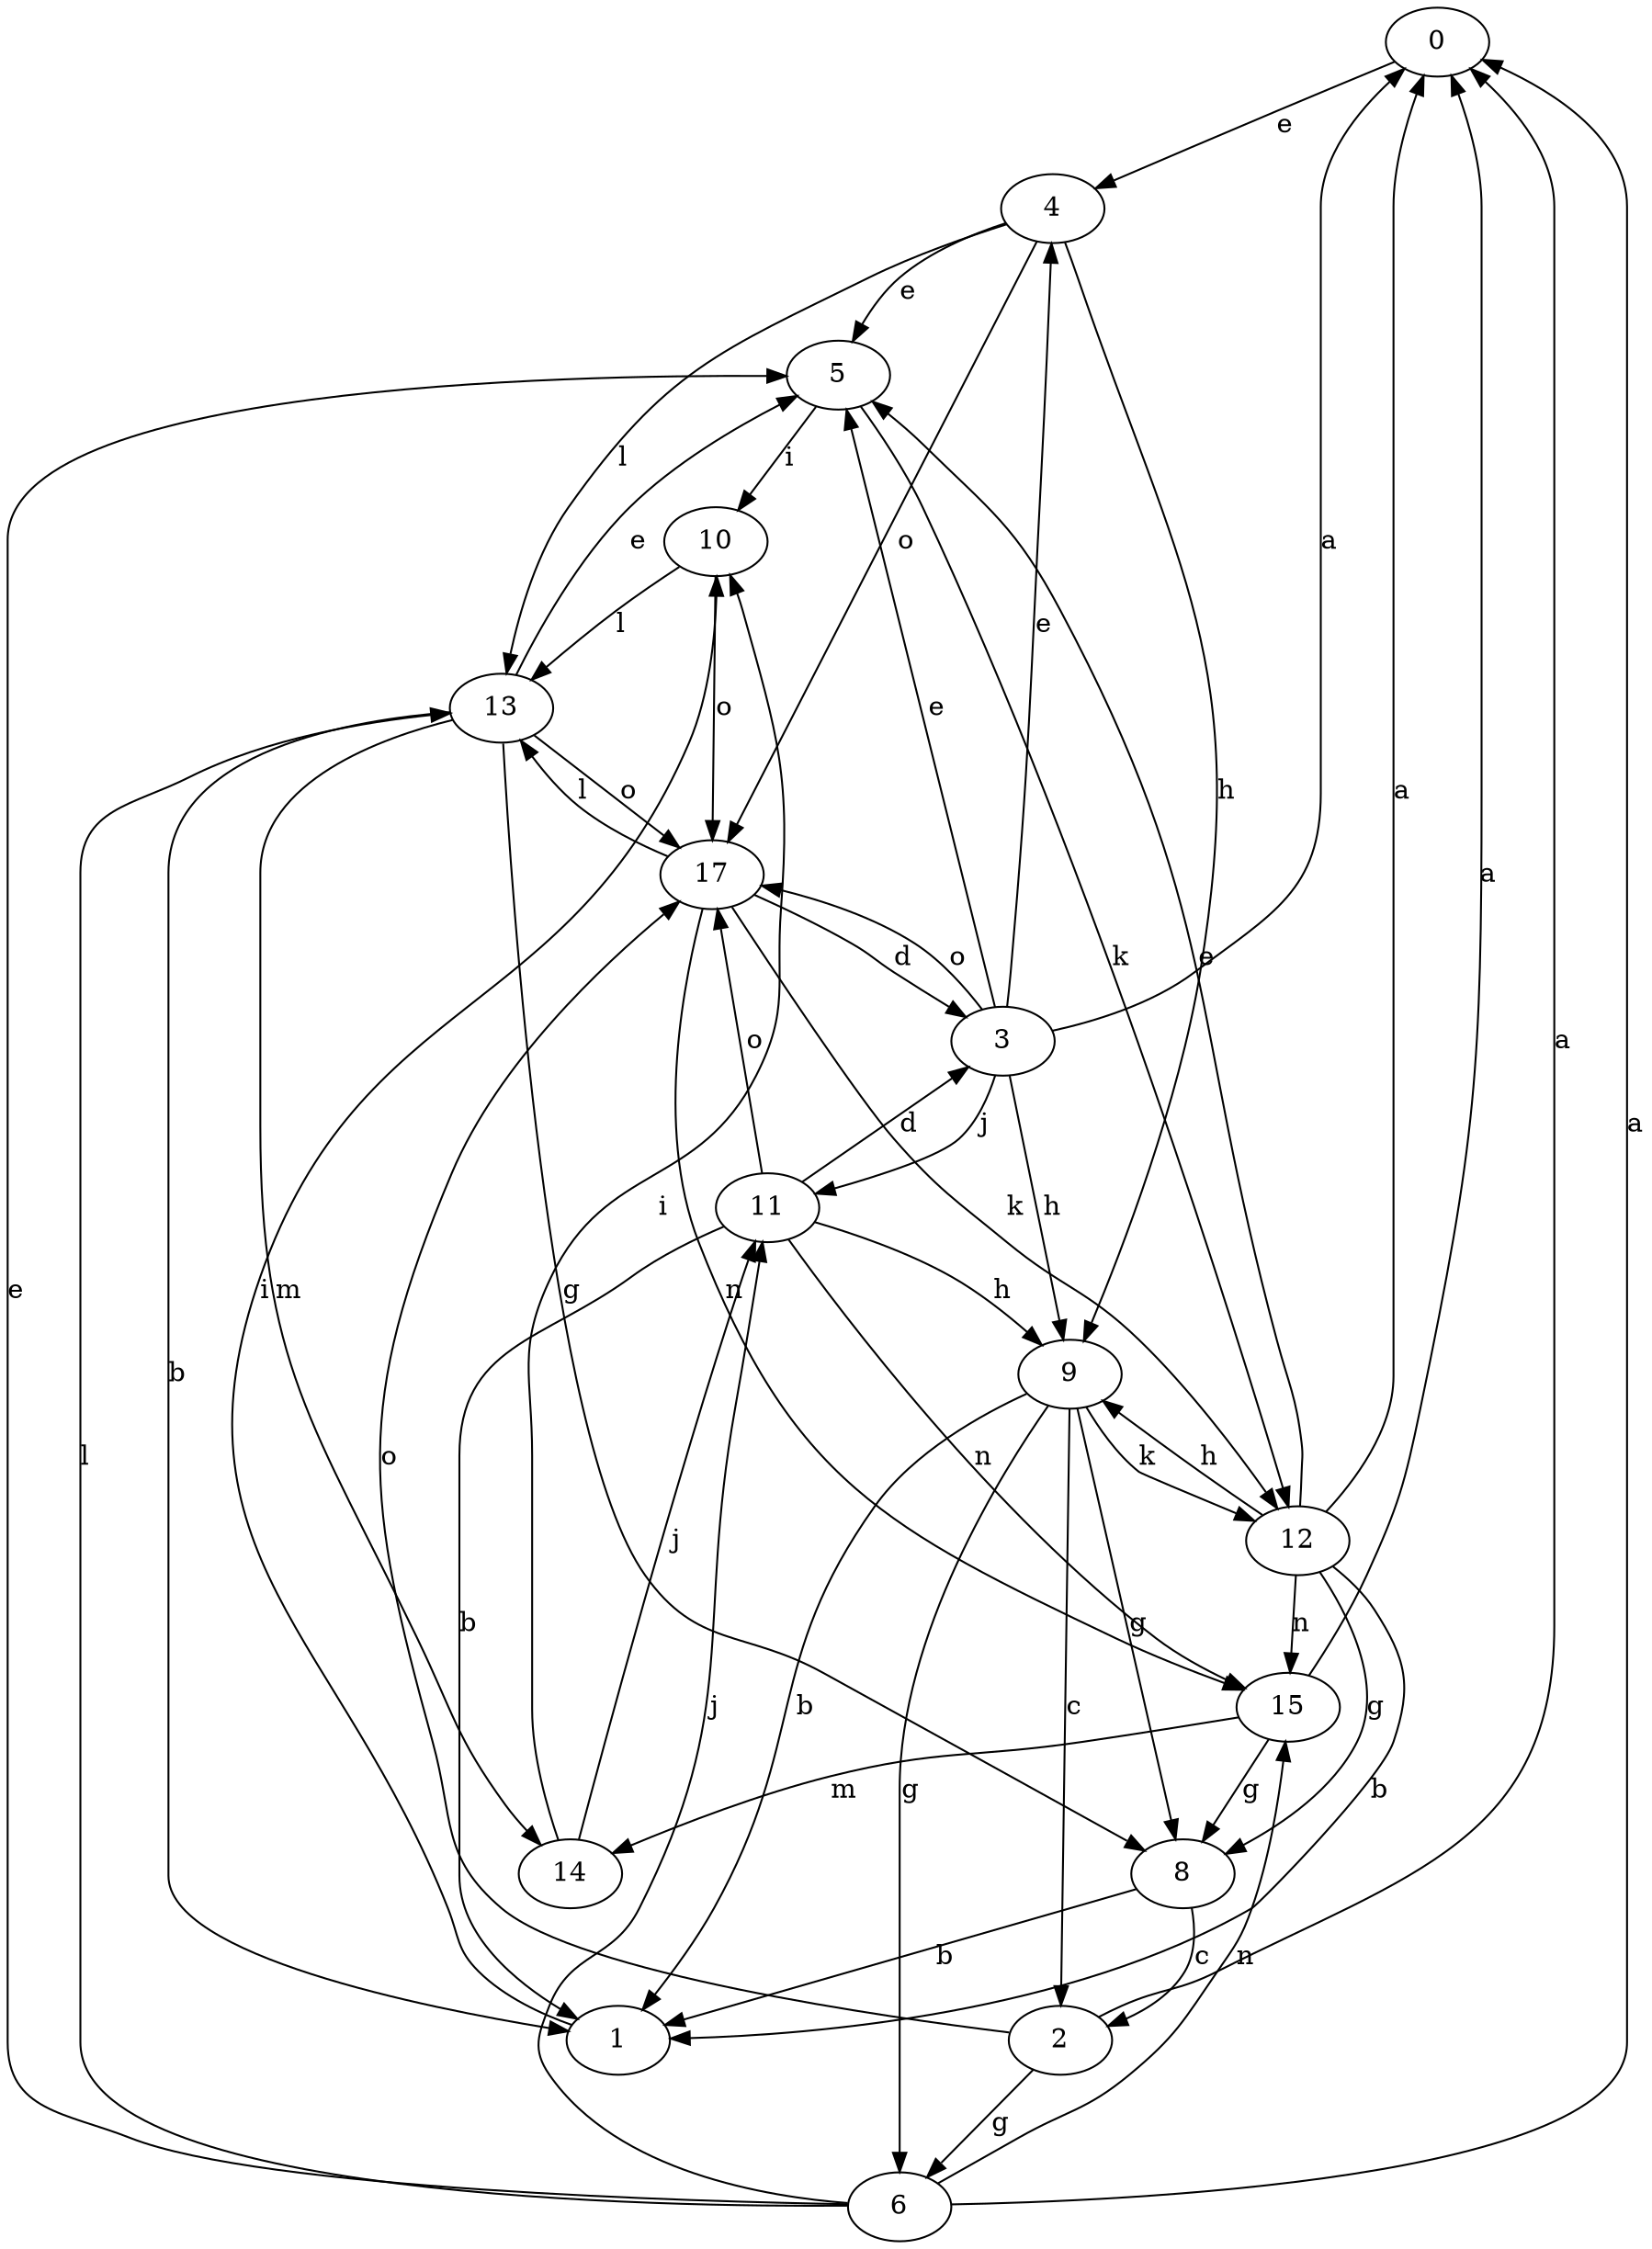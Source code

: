 strict digraph  {
0;
1;
2;
3;
4;
5;
6;
8;
9;
10;
11;
12;
13;
14;
15;
17;
0 -> 4  [label=e];
1 -> 10  [label=i];
2 -> 0  [label=a];
2 -> 6  [label=g];
2 -> 17  [label=o];
3 -> 0  [label=a];
3 -> 4  [label=e];
3 -> 5  [label=e];
3 -> 9  [label=h];
3 -> 11  [label=j];
3 -> 17  [label=o];
4 -> 5  [label=e];
4 -> 9  [label=h];
4 -> 13  [label=l];
4 -> 17  [label=o];
5 -> 10  [label=i];
5 -> 12  [label=k];
6 -> 0  [label=a];
6 -> 5  [label=e];
6 -> 11  [label=j];
6 -> 13  [label=l];
6 -> 15  [label=n];
8 -> 1  [label=b];
8 -> 2  [label=c];
9 -> 1  [label=b];
9 -> 2  [label=c];
9 -> 6  [label=g];
9 -> 8  [label=g];
9 -> 12  [label=k];
10 -> 13  [label=l];
10 -> 17  [label=o];
11 -> 1  [label=b];
11 -> 3  [label=d];
11 -> 9  [label=h];
11 -> 15  [label=n];
11 -> 17  [label=o];
12 -> 0  [label=a];
12 -> 1  [label=b];
12 -> 5  [label=e];
12 -> 8  [label=g];
12 -> 9  [label=h];
12 -> 15  [label=n];
13 -> 1  [label=b];
13 -> 5  [label=e];
13 -> 8  [label=g];
13 -> 14  [label=m];
13 -> 17  [label=o];
14 -> 10  [label=i];
14 -> 11  [label=j];
15 -> 0  [label=a];
15 -> 8  [label=g];
15 -> 14  [label=m];
17 -> 3  [label=d];
17 -> 12  [label=k];
17 -> 13  [label=l];
17 -> 15  [label=n];
}
